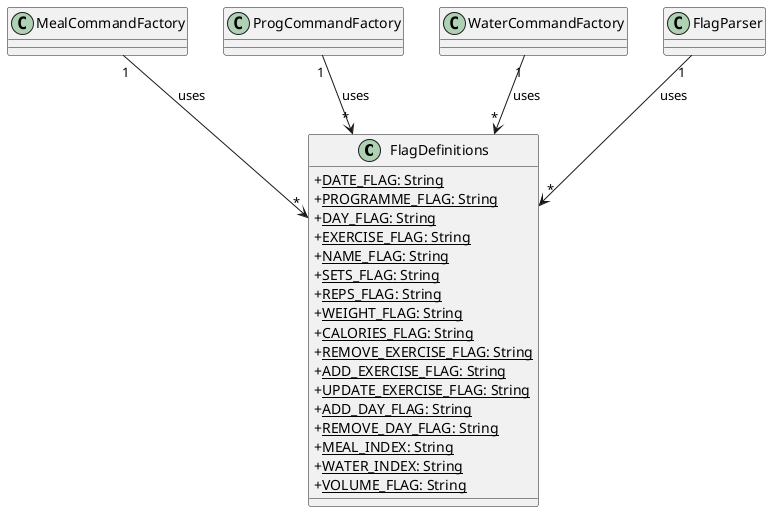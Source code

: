 @startuml
skinparam classAttributeIconSize 0

class FlagDefinitions {
  + <u>DATE_FLAG: String
  + <u>PROGRAMME_FLAG: String
  + <u>DAY_FLAG: String
  + <u>EXERCISE_FLAG: String
  + <u>NAME_FLAG: String
  + <u>SETS_FLAG: String
  + <u>REPS_FLAG: String
  + <u>WEIGHT_FLAG: String
  + <u>CALORIES_FLAG: String
  + <u>REMOVE_EXERCISE_FLAG: String
  + <u>ADD_EXERCISE_FLAG: String
  + <u>UPDATE_EXERCISE_FLAG: String
  + <u>ADD_DAY_FLAG: String
  + <u>REMOVE_DAY_FLAG: String
  + <u>MEAL_INDEX: String
  + <u>WATER_INDEX: String
  + <u>VOLUME_FLAG: String
}

MealCommandFactory "1" --> "*" FlagDefinitions : uses
ProgCommandFactory "1" --> "*" FlagDefinitions : uses
WaterCommandFactory "1" --> "*" FlagDefinitions : uses
FlagParser "1" --> "*" FlagDefinitions : uses

@enduml